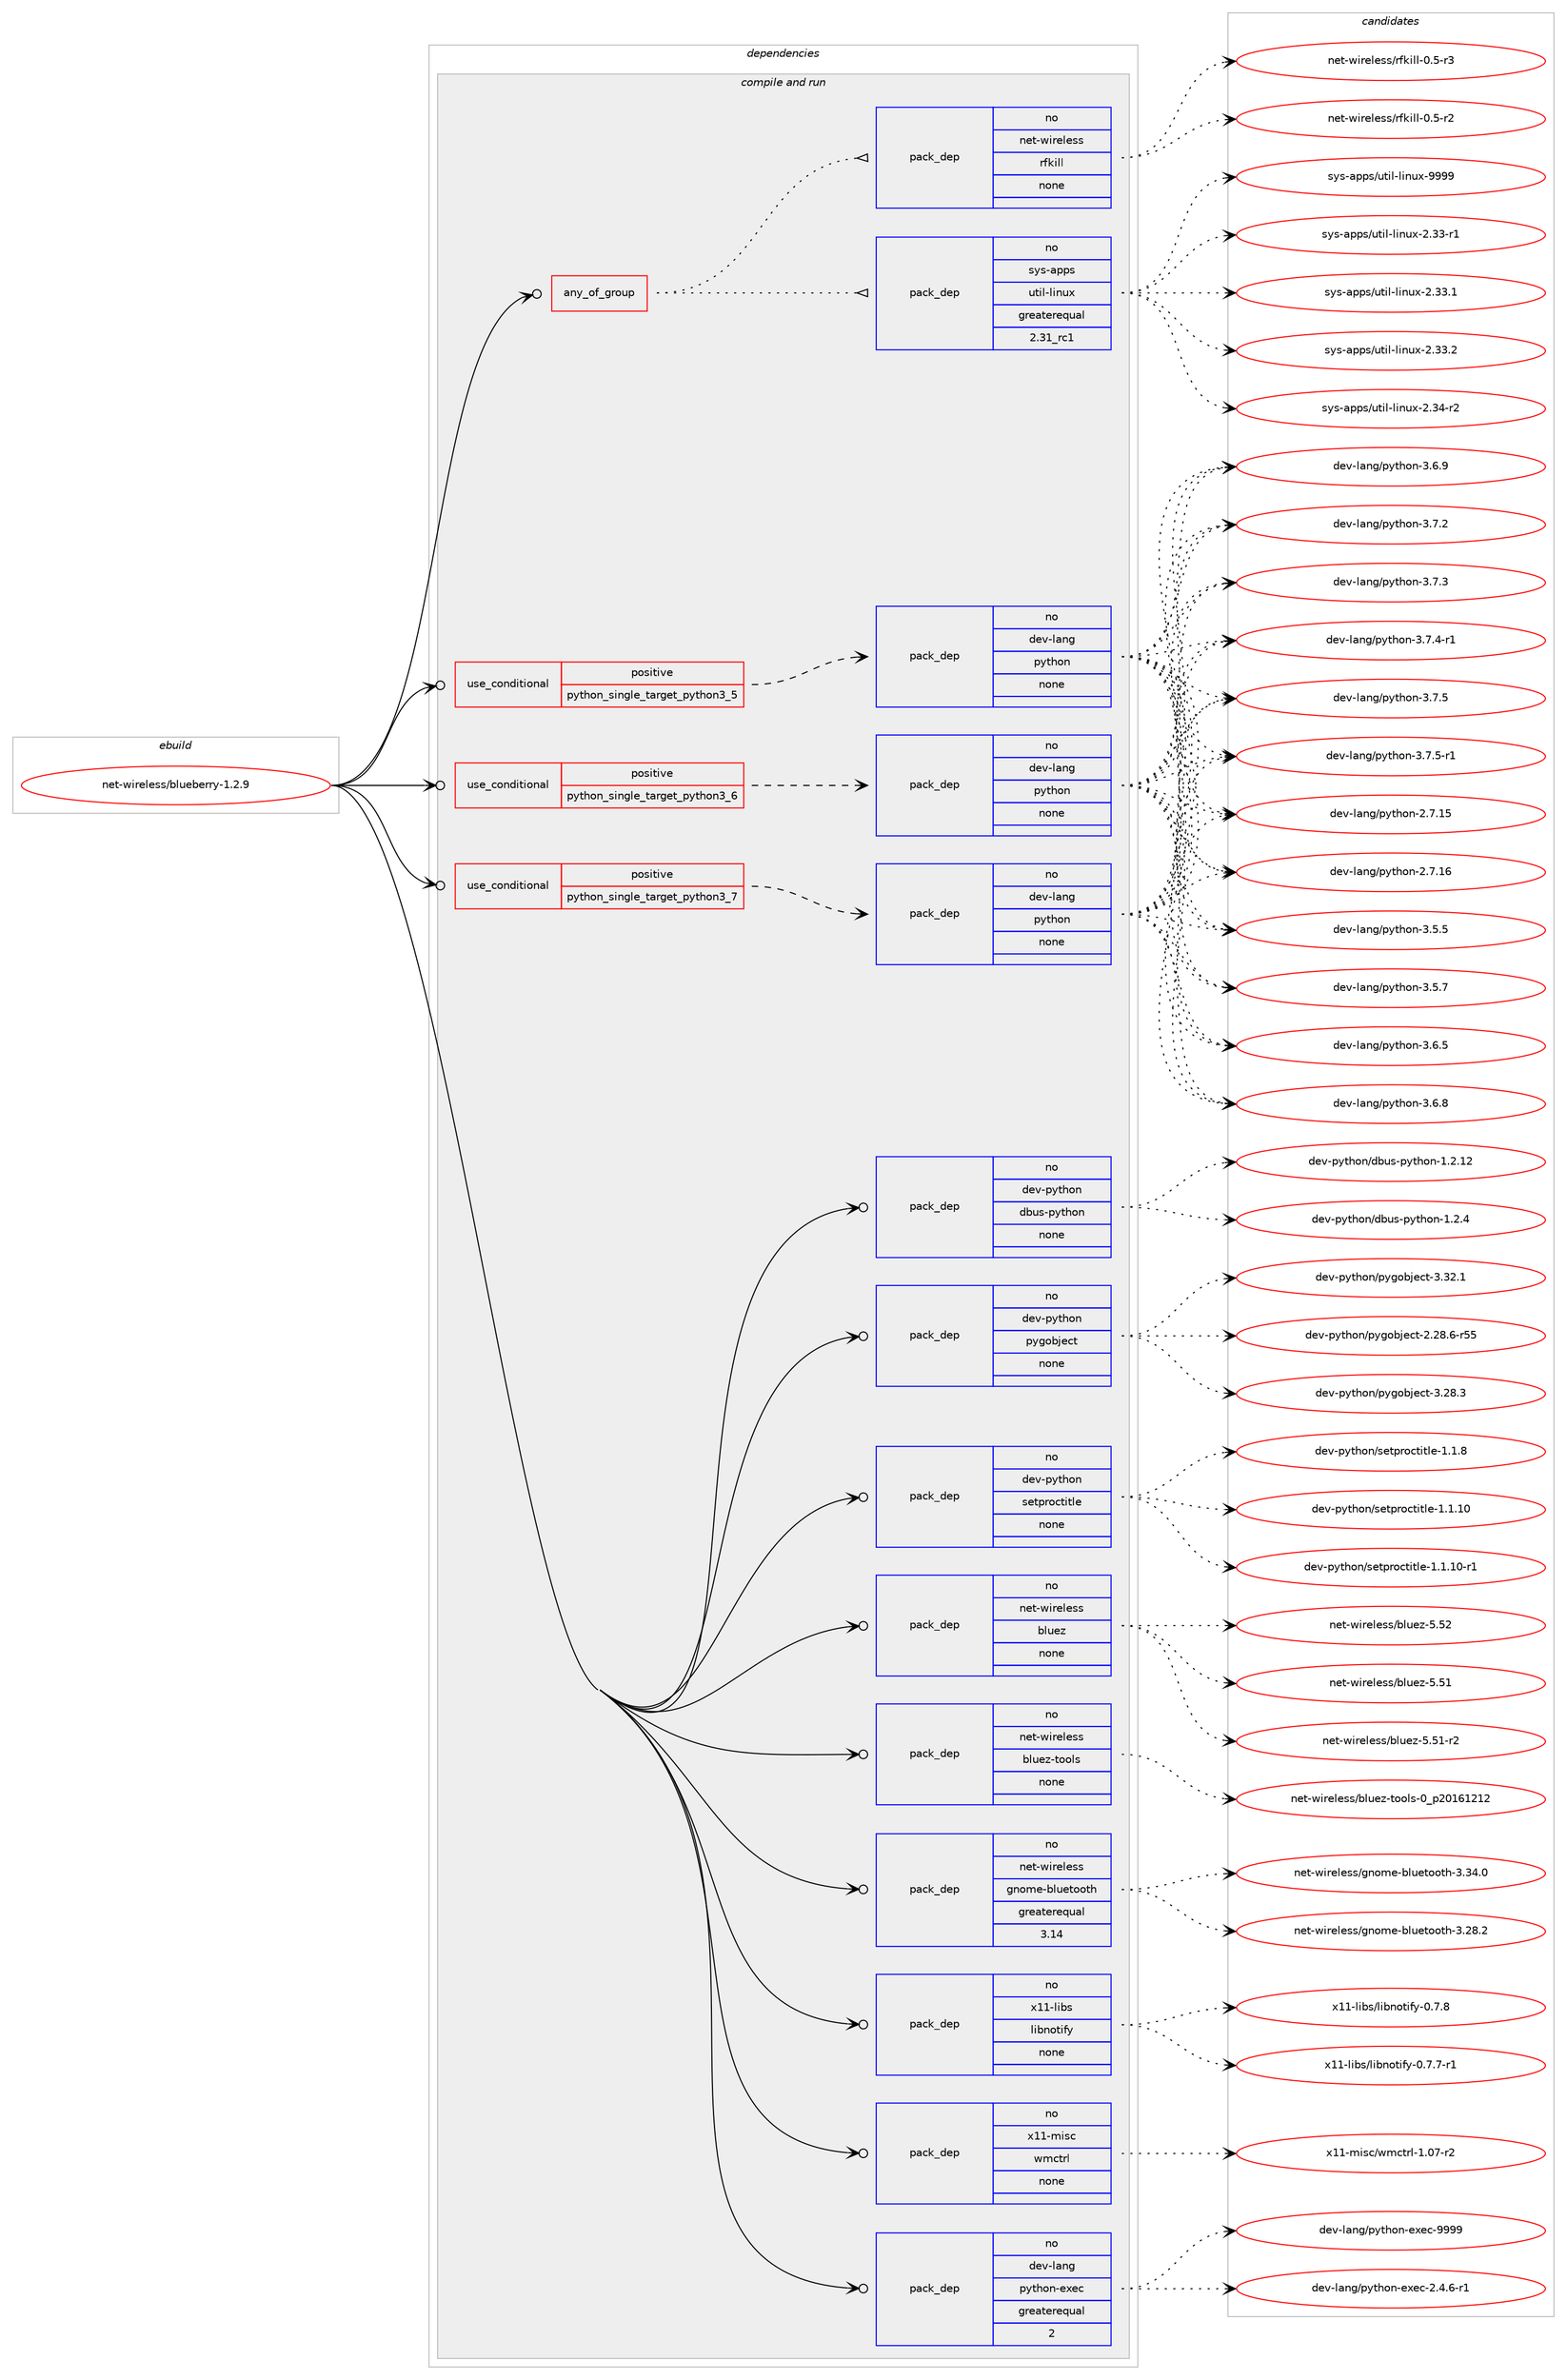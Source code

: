 digraph prolog {

# *************
# Graph options
# *************

newrank=true;
concentrate=true;
compound=true;
graph [rankdir=LR,fontname=Helvetica,fontsize=10,ranksep=1.5];#, ranksep=2.5, nodesep=0.2];
edge  [arrowhead=vee];
node  [fontname=Helvetica,fontsize=10];

# **********
# The ebuild
# **********

subgraph cluster_leftcol {
color=gray;
rank=same;
label=<<i>ebuild</i>>;
id [label="net-wireless/blueberry-1.2.9", color=red, width=4, href="../net-wireless/blueberry-1.2.9.svg"];
}

# ****************
# The dependencies
# ****************

subgraph cluster_midcol {
color=gray;
label=<<i>dependencies</i>>;
subgraph cluster_compile {
fillcolor="#eeeeee";
style=filled;
label=<<i>compile</i>>;
}
subgraph cluster_compileandrun {
fillcolor="#eeeeee";
style=filled;
label=<<i>compile and run</i>>;
subgraph any14395 {
dependency843760 [label=<<TABLE BORDER="0" CELLBORDER="1" CELLSPACING="0" CELLPADDING="4"><TR><TD CELLPADDING="10">any_of_group</TD></TR></TABLE>>, shape=none, color=red];subgraph pack623061 {
dependency843761 [label=<<TABLE BORDER="0" CELLBORDER="1" CELLSPACING="0" CELLPADDING="4" WIDTH="220"><TR><TD ROWSPAN="6" CELLPADDING="30">pack_dep</TD></TR><TR><TD WIDTH="110">no</TD></TR><TR><TD>sys-apps</TD></TR><TR><TD>util-linux</TD></TR><TR><TD>greaterequal</TD></TR><TR><TD>2.31_rc1</TD></TR></TABLE>>, shape=none, color=blue];
}
dependency843760:e -> dependency843761:w [weight=20,style="dotted",arrowhead="oinv"];
subgraph pack623062 {
dependency843762 [label=<<TABLE BORDER="0" CELLBORDER="1" CELLSPACING="0" CELLPADDING="4" WIDTH="220"><TR><TD ROWSPAN="6" CELLPADDING="30">pack_dep</TD></TR><TR><TD WIDTH="110">no</TD></TR><TR><TD>net-wireless</TD></TR><TR><TD>rfkill</TD></TR><TR><TD>none</TD></TR><TR><TD></TD></TR></TABLE>>, shape=none, color=blue];
}
dependency843760:e -> dependency843762:w [weight=20,style="dotted",arrowhead="oinv"];
}
id:e -> dependency843760:w [weight=20,style="solid",arrowhead="odotvee"];
subgraph cond205802 {
dependency843763 [label=<<TABLE BORDER="0" CELLBORDER="1" CELLSPACING="0" CELLPADDING="4"><TR><TD ROWSPAN="3" CELLPADDING="10">use_conditional</TD></TR><TR><TD>positive</TD></TR><TR><TD>python_single_target_python3_5</TD></TR></TABLE>>, shape=none, color=red];
subgraph pack623063 {
dependency843764 [label=<<TABLE BORDER="0" CELLBORDER="1" CELLSPACING="0" CELLPADDING="4" WIDTH="220"><TR><TD ROWSPAN="6" CELLPADDING="30">pack_dep</TD></TR><TR><TD WIDTH="110">no</TD></TR><TR><TD>dev-lang</TD></TR><TR><TD>python</TD></TR><TR><TD>none</TD></TR><TR><TD></TD></TR></TABLE>>, shape=none, color=blue];
}
dependency843763:e -> dependency843764:w [weight=20,style="dashed",arrowhead="vee"];
}
id:e -> dependency843763:w [weight=20,style="solid",arrowhead="odotvee"];
subgraph cond205803 {
dependency843765 [label=<<TABLE BORDER="0" CELLBORDER="1" CELLSPACING="0" CELLPADDING="4"><TR><TD ROWSPAN="3" CELLPADDING="10">use_conditional</TD></TR><TR><TD>positive</TD></TR><TR><TD>python_single_target_python3_6</TD></TR></TABLE>>, shape=none, color=red];
subgraph pack623064 {
dependency843766 [label=<<TABLE BORDER="0" CELLBORDER="1" CELLSPACING="0" CELLPADDING="4" WIDTH="220"><TR><TD ROWSPAN="6" CELLPADDING="30">pack_dep</TD></TR><TR><TD WIDTH="110">no</TD></TR><TR><TD>dev-lang</TD></TR><TR><TD>python</TD></TR><TR><TD>none</TD></TR><TR><TD></TD></TR></TABLE>>, shape=none, color=blue];
}
dependency843765:e -> dependency843766:w [weight=20,style="dashed",arrowhead="vee"];
}
id:e -> dependency843765:w [weight=20,style="solid",arrowhead="odotvee"];
subgraph cond205804 {
dependency843767 [label=<<TABLE BORDER="0" CELLBORDER="1" CELLSPACING="0" CELLPADDING="4"><TR><TD ROWSPAN="3" CELLPADDING="10">use_conditional</TD></TR><TR><TD>positive</TD></TR><TR><TD>python_single_target_python3_7</TD></TR></TABLE>>, shape=none, color=red];
subgraph pack623065 {
dependency843768 [label=<<TABLE BORDER="0" CELLBORDER="1" CELLSPACING="0" CELLPADDING="4" WIDTH="220"><TR><TD ROWSPAN="6" CELLPADDING="30">pack_dep</TD></TR><TR><TD WIDTH="110">no</TD></TR><TR><TD>dev-lang</TD></TR><TR><TD>python</TD></TR><TR><TD>none</TD></TR><TR><TD></TD></TR></TABLE>>, shape=none, color=blue];
}
dependency843767:e -> dependency843768:w [weight=20,style="dashed",arrowhead="vee"];
}
id:e -> dependency843767:w [weight=20,style="solid",arrowhead="odotvee"];
subgraph pack623066 {
dependency843769 [label=<<TABLE BORDER="0" CELLBORDER="1" CELLSPACING="0" CELLPADDING="4" WIDTH="220"><TR><TD ROWSPAN="6" CELLPADDING="30">pack_dep</TD></TR><TR><TD WIDTH="110">no</TD></TR><TR><TD>dev-lang</TD></TR><TR><TD>python-exec</TD></TR><TR><TD>greaterequal</TD></TR><TR><TD>2</TD></TR></TABLE>>, shape=none, color=blue];
}
id:e -> dependency843769:w [weight=20,style="solid",arrowhead="odotvee"];
subgraph pack623067 {
dependency843770 [label=<<TABLE BORDER="0" CELLBORDER="1" CELLSPACING="0" CELLPADDING="4" WIDTH="220"><TR><TD ROWSPAN="6" CELLPADDING="30">pack_dep</TD></TR><TR><TD WIDTH="110">no</TD></TR><TR><TD>dev-python</TD></TR><TR><TD>dbus-python</TD></TR><TR><TD>none</TD></TR><TR><TD></TD></TR></TABLE>>, shape=none, color=blue];
}
id:e -> dependency843770:w [weight=20,style="solid",arrowhead="odotvee"];
subgraph pack623068 {
dependency843771 [label=<<TABLE BORDER="0" CELLBORDER="1" CELLSPACING="0" CELLPADDING="4" WIDTH="220"><TR><TD ROWSPAN="6" CELLPADDING="30">pack_dep</TD></TR><TR><TD WIDTH="110">no</TD></TR><TR><TD>dev-python</TD></TR><TR><TD>pygobject</TD></TR><TR><TD>none</TD></TR><TR><TD></TD></TR></TABLE>>, shape=none, color=blue];
}
id:e -> dependency843771:w [weight=20,style="solid",arrowhead="odotvee"];
subgraph pack623069 {
dependency843772 [label=<<TABLE BORDER="0" CELLBORDER="1" CELLSPACING="0" CELLPADDING="4" WIDTH="220"><TR><TD ROWSPAN="6" CELLPADDING="30">pack_dep</TD></TR><TR><TD WIDTH="110">no</TD></TR><TR><TD>dev-python</TD></TR><TR><TD>setproctitle</TD></TR><TR><TD>none</TD></TR><TR><TD></TD></TR></TABLE>>, shape=none, color=blue];
}
id:e -> dependency843772:w [weight=20,style="solid",arrowhead="odotvee"];
subgraph pack623070 {
dependency843773 [label=<<TABLE BORDER="0" CELLBORDER="1" CELLSPACING="0" CELLPADDING="4" WIDTH="220"><TR><TD ROWSPAN="6" CELLPADDING="30">pack_dep</TD></TR><TR><TD WIDTH="110">no</TD></TR><TR><TD>net-wireless</TD></TR><TR><TD>bluez</TD></TR><TR><TD>none</TD></TR><TR><TD></TD></TR></TABLE>>, shape=none, color=blue];
}
id:e -> dependency843773:w [weight=20,style="solid",arrowhead="odotvee"];
subgraph pack623071 {
dependency843774 [label=<<TABLE BORDER="0" CELLBORDER="1" CELLSPACING="0" CELLPADDING="4" WIDTH="220"><TR><TD ROWSPAN="6" CELLPADDING="30">pack_dep</TD></TR><TR><TD WIDTH="110">no</TD></TR><TR><TD>net-wireless</TD></TR><TR><TD>bluez-tools</TD></TR><TR><TD>none</TD></TR><TR><TD></TD></TR></TABLE>>, shape=none, color=blue];
}
id:e -> dependency843774:w [weight=20,style="solid",arrowhead="odotvee"];
subgraph pack623072 {
dependency843775 [label=<<TABLE BORDER="0" CELLBORDER="1" CELLSPACING="0" CELLPADDING="4" WIDTH="220"><TR><TD ROWSPAN="6" CELLPADDING="30">pack_dep</TD></TR><TR><TD WIDTH="110">no</TD></TR><TR><TD>net-wireless</TD></TR><TR><TD>gnome-bluetooth</TD></TR><TR><TD>greaterequal</TD></TR><TR><TD>3.14</TD></TR></TABLE>>, shape=none, color=blue];
}
id:e -> dependency843775:w [weight=20,style="solid",arrowhead="odotvee"];
subgraph pack623073 {
dependency843776 [label=<<TABLE BORDER="0" CELLBORDER="1" CELLSPACING="0" CELLPADDING="4" WIDTH="220"><TR><TD ROWSPAN="6" CELLPADDING="30">pack_dep</TD></TR><TR><TD WIDTH="110">no</TD></TR><TR><TD>x11-libs</TD></TR><TR><TD>libnotify</TD></TR><TR><TD>none</TD></TR><TR><TD></TD></TR></TABLE>>, shape=none, color=blue];
}
id:e -> dependency843776:w [weight=20,style="solid",arrowhead="odotvee"];
subgraph pack623074 {
dependency843777 [label=<<TABLE BORDER="0" CELLBORDER="1" CELLSPACING="0" CELLPADDING="4" WIDTH="220"><TR><TD ROWSPAN="6" CELLPADDING="30">pack_dep</TD></TR><TR><TD WIDTH="110">no</TD></TR><TR><TD>x11-misc</TD></TR><TR><TD>wmctrl</TD></TR><TR><TD>none</TD></TR><TR><TD></TD></TR></TABLE>>, shape=none, color=blue];
}
id:e -> dependency843777:w [weight=20,style="solid",arrowhead="odotvee"];
}
subgraph cluster_run {
fillcolor="#eeeeee";
style=filled;
label=<<i>run</i>>;
}
}

# **************
# The candidates
# **************

subgraph cluster_choices {
rank=same;
color=gray;
label=<<i>candidates</i>>;

subgraph choice623061 {
color=black;
nodesep=1;
choice1151211154597112112115471171161051084510810511011712045504651514511449 [label="sys-apps/util-linux-2.33-r1", color=red, width=4,href="../sys-apps/util-linux-2.33-r1.svg"];
choice1151211154597112112115471171161051084510810511011712045504651514649 [label="sys-apps/util-linux-2.33.1", color=red, width=4,href="../sys-apps/util-linux-2.33.1.svg"];
choice1151211154597112112115471171161051084510810511011712045504651514650 [label="sys-apps/util-linux-2.33.2", color=red, width=4,href="../sys-apps/util-linux-2.33.2.svg"];
choice1151211154597112112115471171161051084510810511011712045504651524511450 [label="sys-apps/util-linux-2.34-r2", color=red, width=4,href="../sys-apps/util-linux-2.34-r2.svg"];
choice115121115459711211211547117116105108451081051101171204557575757 [label="sys-apps/util-linux-9999", color=red, width=4,href="../sys-apps/util-linux-9999.svg"];
dependency843761:e -> choice1151211154597112112115471171161051084510810511011712045504651514511449:w [style=dotted,weight="100"];
dependency843761:e -> choice1151211154597112112115471171161051084510810511011712045504651514649:w [style=dotted,weight="100"];
dependency843761:e -> choice1151211154597112112115471171161051084510810511011712045504651514650:w [style=dotted,weight="100"];
dependency843761:e -> choice1151211154597112112115471171161051084510810511011712045504651524511450:w [style=dotted,weight="100"];
dependency843761:e -> choice115121115459711211211547117116105108451081051101171204557575757:w [style=dotted,weight="100"];
}
subgraph choice623062 {
color=black;
nodesep=1;
choice1101011164511910511410110810111511547114102107105108108454846534511450 [label="net-wireless/rfkill-0.5-r2", color=red, width=4,href="../net-wireless/rfkill-0.5-r2.svg"];
choice1101011164511910511410110810111511547114102107105108108454846534511451 [label="net-wireless/rfkill-0.5-r3", color=red, width=4,href="../net-wireless/rfkill-0.5-r3.svg"];
dependency843762:e -> choice1101011164511910511410110810111511547114102107105108108454846534511450:w [style=dotted,weight="100"];
dependency843762:e -> choice1101011164511910511410110810111511547114102107105108108454846534511451:w [style=dotted,weight="100"];
}
subgraph choice623063 {
color=black;
nodesep=1;
choice10010111845108971101034711212111610411111045504655464953 [label="dev-lang/python-2.7.15", color=red, width=4,href="../dev-lang/python-2.7.15.svg"];
choice10010111845108971101034711212111610411111045504655464954 [label="dev-lang/python-2.7.16", color=red, width=4,href="../dev-lang/python-2.7.16.svg"];
choice100101118451089711010347112121116104111110455146534653 [label="dev-lang/python-3.5.5", color=red, width=4,href="../dev-lang/python-3.5.5.svg"];
choice100101118451089711010347112121116104111110455146534655 [label="dev-lang/python-3.5.7", color=red, width=4,href="../dev-lang/python-3.5.7.svg"];
choice100101118451089711010347112121116104111110455146544653 [label="dev-lang/python-3.6.5", color=red, width=4,href="../dev-lang/python-3.6.5.svg"];
choice100101118451089711010347112121116104111110455146544656 [label="dev-lang/python-3.6.8", color=red, width=4,href="../dev-lang/python-3.6.8.svg"];
choice100101118451089711010347112121116104111110455146544657 [label="dev-lang/python-3.6.9", color=red, width=4,href="../dev-lang/python-3.6.9.svg"];
choice100101118451089711010347112121116104111110455146554650 [label="dev-lang/python-3.7.2", color=red, width=4,href="../dev-lang/python-3.7.2.svg"];
choice100101118451089711010347112121116104111110455146554651 [label="dev-lang/python-3.7.3", color=red, width=4,href="../dev-lang/python-3.7.3.svg"];
choice1001011184510897110103471121211161041111104551465546524511449 [label="dev-lang/python-3.7.4-r1", color=red, width=4,href="../dev-lang/python-3.7.4-r1.svg"];
choice100101118451089711010347112121116104111110455146554653 [label="dev-lang/python-3.7.5", color=red, width=4,href="../dev-lang/python-3.7.5.svg"];
choice1001011184510897110103471121211161041111104551465546534511449 [label="dev-lang/python-3.7.5-r1", color=red, width=4,href="../dev-lang/python-3.7.5-r1.svg"];
dependency843764:e -> choice10010111845108971101034711212111610411111045504655464953:w [style=dotted,weight="100"];
dependency843764:e -> choice10010111845108971101034711212111610411111045504655464954:w [style=dotted,weight="100"];
dependency843764:e -> choice100101118451089711010347112121116104111110455146534653:w [style=dotted,weight="100"];
dependency843764:e -> choice100101118451089711010347112121116104111110455146534655:w [style=dotted,weight="100"];
dependency843764:e -> choice100101118451089711010347112121116104111110455146544653:w [style=dotted,weight="100"];
dependency843764:e -> choice100101118451089711010347112121116104111110455146544656:w [style=dotted,weight="100"];
dependency843764:e -> choice100101118451089711010347112121116104111110455146544657:w [style=dotted,weight="100"];
dependency843764:e -> choice100101118451089711010347112121116104111110455146554650:w [style=dotted,weight="100"];
dependency843764:e -> choice100101118451089711010347112121116104111110455146554651:w [style=dotted,weight="100"];
dependency843764:e -> choice1001011184510897110103471121211161041111104551465546524511449:w [style=dotted,weight="100"];
dependency843764:e -> choice100101118451089711010347112121116104111110455146554653:w [style=dotted,weight="100"];
dependency843764:e -> choice1001011184510897110103471121211161041111104551465546534511449:w [style=dotted,weight="100"];
}
subgraph choice623064 {
color=black;
nodesep=1;
choice10010111845108971101034711212111610411111045504655464953 [label="dev-lang/python-2.7.15", color=red, width=4,href="../dev-lang/python-2.7.15.svg"];
choice10010111845108971101034711212111610411111045504655464954 [label="dev-lang/python-2.7.16", color=red, width=4,href="../dev-lang/python-2.7.16.svg"];
choice100101118451089711010347112121116104111110455146534653 [label="dev-lang/python-3.5.5", color=red, width=4,href="../dev-lang/python-3.5.5.svg"];
choice100101118451089711010347112121116104111110455146534655 [label="dev-lang/python-3.5.7", color=red, width=4,href="../dev-lang/python-3.5.7.svg"];
choice100101118451089711010347112121116104111110455146544653 [label="dev-lang/python-3.6.5", color=red, width=4,href="../dev-lang/python-3.6.5.svg"];
choice100101118451089711010347112121116104111110455146544656 [label="dev-lang/python-3.6.8", color=red, width=4,href="../dev-lang/python-3.6.8.svg"];
choice100101118451089711010347112121116104111110455146544657 [label="dev-lang/python-3.6.9", color=red, width=4,href="../dev-lang/python-3.6.9.svg"];
choice100101118451089711010347112121116104111110455146554650 [label="dev-lang/python-3.7.2", color=red, width=4,href="../dev-lang/python-3.7.2.svg"];
choice100101118451089711010347112121116104111110455146554651 [label="dev-lang/python-3.7.3", color=red, width=4,href="../dev-lang/python-3.7.3.svg"];
choice1001011184510897110103471121211161041111104551465546524511449 [label="dev-lang/python-3.7.4-r1", color=red, width=4,href="../dev-lang/python-3.7.4-r1.svg"];
choice100101118451089711010347112121116104111110455146554653 [label="dev-lang/python-3.7.5", color=red, width=4,href="../dev-lang/python-3.7.5.svg"];
choice1001011184510897110103471121211161041111104551465546534511449 [label="dev-lang/python-3.7.5-r1", color=red, width=4,href="../dev-lang/python-3.7.5-r1.svg"];
dependency843766:e -> choice10010111845108971101034711212111610411111045504655464953:w [style=dotted,weight="100"];
dependency843766:e -> choice10010111845108971101034711212111610411111045504655464954:w [style=dotted,weight="100"];
dependency843766:e -> choice100101118451089711010347112121116104111110455146534653:w [style=dotted,weight="100"];
dependency843766:e -> choice100101118451089711010347112121116104111110455146534655:w [style=dotted,weight="100"];
dependency843766:e -> choice100101118451089711010347112121116104111110455146544653:w [style=dotted,weight="100"];
dependency843766:e -> choice100101118451089711010347112121116104111110455146544656:w [style=dotted,weight="100"];
dependency843766:e -> choice100101118451089711010347112121116104111110455146544657:w [style=dotted,weight="100"];
dependency843766:e -> choice100101118451089711010347112121116104111110455146554650:w [style=dotted,weight="100"];
dependency843766:e -> choice100101118451089711010347112121116104111110455146554651:w [style=dotted,weight="100"];
dependency843766:e -> choice1001011184510897110103471121211161041111104551465546524511449:w [style=dotted,weight="100"];
dependency843766:e -> choice100101118451089711010347112121116104111110455146554653:w [style=dotted,weight="100"];
dependency843766:e -> choice1001011184510897110103471121211161041111104551465546534511449:w [style=dotted,weight="100"];
}
subgraph choice623065 {
color=black;
nodesep=1;
choice10010111845108971101034711212111610411111045504655464953 [label="dev-lang/python-2.7.15", color=red, width=4,href="../dev-lang/python-2.7.15.svg"];
choice10010111845108971101034711212111610411111045504655464954 [label="dev-lang/python-2.7.16", color=red, width=4,href="../dev-lang/python-2.7.16.svg"];
choice100101118451089711010347112121116104111110455146534653 [label="dev-lang/python-3.5.5", color=red, width=4,href="../dev-lang/python-3.5.5.svg"];
choice100101118451089711010347112121116104111110455146534655 [label="dev-lang/python-3.5.7", color=red, width=4,href="../dev-lang/python-3.5.7.svg"];
choice100101118451089711010347112121116104111110455146544653 [label="dev-lang/python-3.6.5", color=red, width=4,href="../dev-lang/python-3.6.5.svg"];
choice100101118451089711010347112121116104111110455146544656 [label="dev-lang/python-3.6.8", color=red, width=4,href="../dev-lang/python-3.6.8.svg"];
choice100101118451089711010347112121116104111110455146544657 [label="dev-lang/python-3.6.9", color=red, width=4,href="../dev-lang/python-3.6.9.svg"];
choice100101118451089711010347112121116104111110455146554650 [label="dev-lang/python-3.7.2", color=red, width=4,href="../dev-lang/python-3.7.2.svg"];
choice100101118451089711010347112121116104111110455146554651 [label="dev-lang/python-3.7.3", color=red, width=4,href="../dev-lang/python-3.7.3.svg"];
choice1001011184510897110103471121211161041111104551465546524511449 [label="dev-lang/python-3.7.4-r1", color=red, width=4,href="../dev-lang/python-3.7.4-r1.svg"];
choice100101118451089711010347112121116104111110455146554653 [label="dev-lang/python-3.7.5", color=red, width=4,href="../dev-lang/python-3.7.5.svg"];
choice1001011184510897110103471121211161041111104551465546534511449 [label="dev-lang/python-3.7.5-r1", color=red, width=4,href="../dev-lang/python-3.7.5-r1.svg"];
dependency843768:e -> choice10010111845108971101034711212111610411111045504655464953:w [style=dotted,weight="100"];
dependency843768:e -> choice10010111845108971101034711212111610411111045504655464954:w [style=dotted,weight="100"];
dependency843768:e -> choice100101118451089711010347112121116104111110455146534653:w [style=dotted,weight="100"];
dependency843768:e -> choice100101118451089711010347112121116104111110455146534655:w [style=dotted,weight="100"];
dependency843768:e -> choice100101118451089711010347112121116104111110455146544653:w [style=dotted,weight="100"];
dependency843768:e -> choice100101118451089711010347112121116104111110455146544656:w [style=dotted,weight="100"];
dependency843768:e -> choice100101118451089711010347112121116104111110455146544657:w [style=dotted,weight="100"];
dependency843768:e -> choice100101118451089711010347112121116104111110455146554650:w [style=dotted,weight="100"];
dependency843768:e -> choice100101118451089711010347112121116104111110455146554651:w [style=dotted,weight="100"];
dependency843768:e -> choice1001011184510897110103471121211161041111104551465546524511449:w [style=dotted,weight="100"];
dependency843768:e -> choice100101118451089711010347112121116104111110455146554653:w [style=dotted,weight="100"];
dependency843768:e -> choice1001011184510897110103471121211161041111104551465546534511449:w [style=dotted,weight="100"];
}
subgraph choice623066 {
color=black;
nodesep=1;
choice10010111845108971101034711212111610411111045101120101994550465246544511449 [label="dev-lang/python-exec-2.4.6-r1", color=red, width=4,href="../dev-lang/python-exec-2.4.6-r1.svg"];
choice10010111845108971101034711212111610411111045101120101994557575757 [label="dev-lang/python-exec-9999", color=red, width=4,href="../dev-lang/python-exec-9999.svg"];
dependency843769:e -> choice10010111845108971101034711212111610411111045101120101994550465246544511449:w [style=dotted,weight="100"];
dependency843769:e -> choice10010111845108971101034711212111610411111045101120101994557575757:w [style=dotted,weight="100"];
}
subgraph choice623067 {
color=black;
nodesep=1;
choice1001011184511212111610411111047100981171154511212111610411111045494650464950 [label="dev-python/dbus-python-1.2.12", color=red, width=4,href="../dev-python/dbus-python-1.2.12.svg"];
choice10010111845112121116104111110471009811711545112121116104111110454946504652 [label="dev-python/dbus-python-1.2.4", color=red, width=4,href="../dev-python/dbus-python-1.2.4.svg"];
dependency843770:e -> choice1001011184511212111610411111047100981171154511212111610411111045494650464950:w [style=dotted,weight="100"];
dependency843770:e -> choice10010111845112121116104111110471009811711545112121116104111110454946504652:w [style=dotted,weight="100"];
}
subgraph choice623068 {
color=black;
nodesep=1;
choice1001011184511212111610411111047112121103111981061019911645504650564654451145353 [label="dev-python/pygobject-2.28.6-r55", color=red, width=4,href="../dev-python/pygobject-2.28.6-r55.svg"];
choice1001011184511212111610411111047112121103111981061019911645514650564651 [label="dev-python/pygobject-3.28.3", color=red, width=4,href="../dev-python/pygobject-3.28.3.svg"];
choice1001011184511212111610411111047112121103111981061019911645514651504649 [label="dev-python/pygobject-3.32.1", color=red, width=4,href="../dev-python/pygobject-3.32.1.svg"];
dependency843771:e -> choice1001011184511212111610411111047112121103111981061019911645504650564654451145353:w [style=dotted,weight="100"];
dependency843771:e -> choice1001011184511212111610411111047112121103111981061019911645514650564651:w [style=dotted,weight="100"];
dependency843771:e -> choice1001011184511212111610411111047112121103111981061019911645514651504649:w [style=dotted,weight="100"];
}
subgraph choice623069 {
color=black;
nodesep=1;
choice10010111845112121116104111110471151011161121141119911610511610810145494649464948 [label="dev-python/setproctitle-1.1.10", color=red, width=4,href="../dev-python/setproctitle-1.1.10.svg"];
choice100101118451121211161041111104711510111611211411199116105116108101454946494649484511449 [label="dev-python/setproctitle-1.1.10-r1", color=red, width=4,href="../dev-python/setproctitle-1.1.10-r1.svg"];
choice100101118451121211161041111104711510111611211411199116105116108101454946494656 [label="dev-python/setproctitle-1.1.8", color=red, width=4,href="../dev-python/setproctitle-1.1.8.svg"];
dependency843772:e -> choice10010111845112121116104111110471151011161121141119911610511610810145494649464948:w [style=dotted,weight="100"];
dependency843772:e -> choice100101118451121211161041111104711510111611211411199116105116108101454946494649484511449:w [style=dotted,weight="100"];
dependency843772:e -> choice100101118451121211161041111104711510111611211411199116105116108101454946494656:w [style=dotted,weight="100"];
}
subgraph choice623070 {
color=black;
nodesep=1;
choice1101011164511910511410110810111511547981081171011224553465349 [label="net-wireless/bluez-5.51", color=red, width=4,href="../net-wireless/bluez-5.51.svg"];
choice11010111645119105114101108101115115479810811710112245534653494511450 [label="net-wireless/bluez-5.51-r2", color=red, width=4,href="../net-wireless/bluez-5.51-r2.svg"];
choice1101011164511910511410110810111511547981081171011224553465350 [label="net-wireless/bluez-5.52", color=red, width=4,href="../net-wireless/bluez-5.52.svg"];
dependency843773:e -> choice1101011164511910511410110810111511547981081171011224553465349:w [style=dotted,weight="100"];
dependency843773:e -> choice11010111645119105114101108101115115479810811710112245534653494511450:w [style=dotted,weight="100"];
dependency843773:e -> choice1101011164511910511410110810111511547981081171011224553465350:w [style=dotted,weight="100"];
}
subgraph choice623071 {
color=black;
nodesep=1;
choice110101116451191051141011081011151154798108117101122451161111111081154548951125048495449504950 [label="net-wireless/bluez-tools-0_p20161212", color=red, width=4,href="../net-wireless/bluez-tools-0_p20161212.svg"];
dependency843774:e -> choice110101116451191051141011081011151154798108117101122451161111111081154548951125048495449504950:w [style=dotted,weight="100"];
}
subgraph choice623072 {
color=black;
nodesep=1;
choice1101011164511910511410110810111511547103110111109101459810811710111611111111610445514650564650 [label="net-wireless/gnome-bluetooth-3.28.2", color=red, width=4,href="../net-wireless/gnome-bluetooth-3.28.2.svg"];
choice1101011164511910511410110810111511547103110111109101459810811710111611111111610445514651524648 [label="net-wireless/gnome-bluetooth-3.34.0", color=red, width=4,href="../net-wireless/gnome-bluetooth-3.34.0.svg"];
dependency843775:e -> choice1101011164511910511410110810111511547103110111109101459810811710111611111111610445514650564650:w [style=dotted,weight="100"];
dependency843775:e -> choice1101011164511910511410110810111511547103110111109101459810811710111611111111610445514651524648:w [style=dotted,weight="100"];
}
subgraph choice623073 {
color=black;
nodesep=1;
choice1204949451081059811547108105981101111161051021214548465546554511449 [label="x11-libs/libnotify-0.7.7-r1", color=red, width=4,href="../x11-libs/libnotify-0.7.7-r1.svg"];
choice120494945108105981154710810598110111116105102121454846554656 [label="x11-libs/libnotify-0.7.8", color=red, width=4,href="../x11-libs/libnotify-0.7.8.svg"];
dependency843776:e -> choice1204949451081059811547108105981101111161051021214548465546554511449:w [style=dotted,weight="100"];
dependency843776:e -> choice120494945108105981154710810598110111116105102121454846554656:w [style=dotted,weight="100"];
}
subgraph choice623074 {
color=black;
nodesep=1;
choice12049494510910511599471191099911611410845494648554511450 [label="x11-misc/wmctrl-1.07-r2", color=red, width=4,href="../x11-misc/wmctrl-1.07-r2.svg"];
dependency843777:e -> choice12049494510910511599471191099911611410845494648554511450:w [style=dotted,weight="100"];
}
}

}
